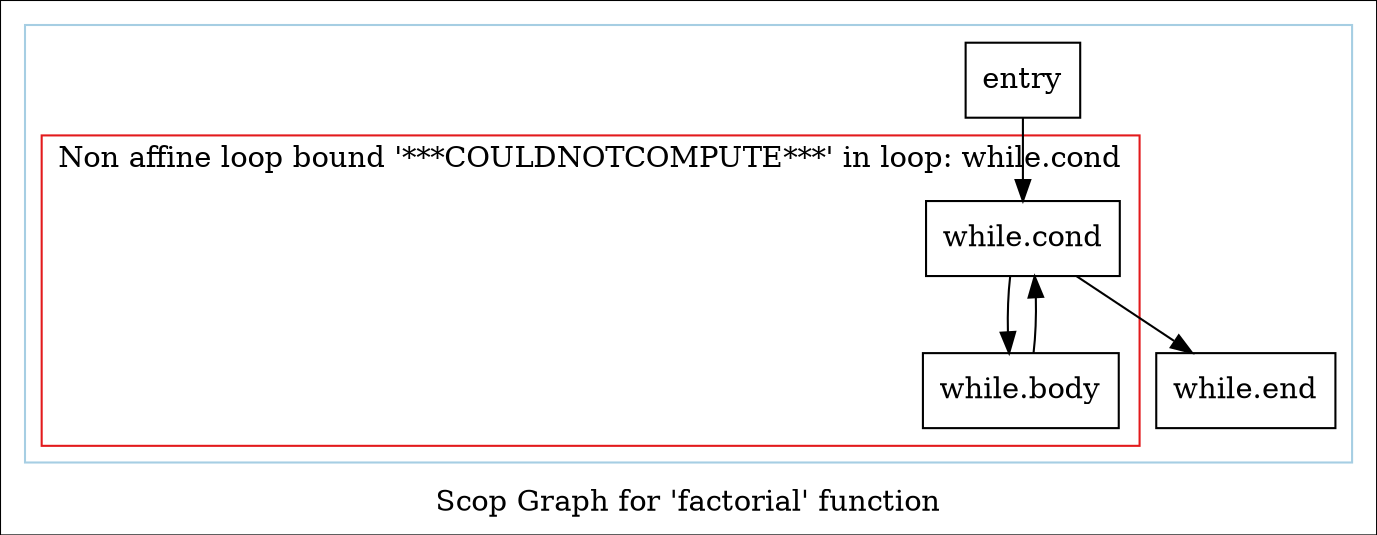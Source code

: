 digraph "Scop Graph for 'factorial' function" {
	label="Scop Graph for 'factorial' function";

	Node0x1febff0 [shape=record,label="{entry}"];
	Node0x1febff0 -> Node0x1fec100;
	Node0x1fec100 [shape=record,label="{while.cond}"];
	Node0x1fec100 -> Node0x1fec1c0;
	Node0x1fec100 -> Node0x1fec220;
	Node0x1fec1c0 [shape=record,label="{while.body}"];
	Node0x1fec1c0 -> Node0x1fec100[constraint=false];
	Node0x1fec220 [shape=record,label="{while.end}"];
	colorscheme = "paired12"
        subgraph cluster_0x1f97860 {
          label = "";
          style = solid;
          color = 1
          subgraph cluster_0x1fc1ab0 {
            label = "Non affine loop bound '***COULDNOTCOMPUTE***' in loop: while.cond";
            style = solid;
            color = 6
            Node0x1fec100;
            Node0x1fec1c0;
          }
          Node0x1febff0;
          Node0x1fec220;
        }
}
